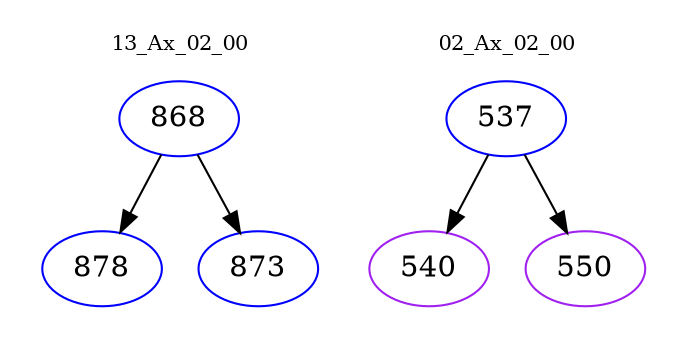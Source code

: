 digraph{
subgraph cluster_0 {
color = white
label = "13_Ax_02_00";
fontsize=10;
T0_868 [label="868", color="blue"]
T0_868 -> T0_878 [color="black"]
T0_878 [label="878", color="blue"]
T0_868 -> T0_873 [color="black"]
T0_873 [label="873", color="blue"]
}
subgraph cluster_1 {
color = white
label = "02_Ax_02_00";
fontsize=10;
T1_537 [label="537", color="blue"]
T1_537 -> T1_540 [color="black"]
T1_540 [label="540", color="purple"]
T1_537 -> T1_550 [color="black"]
T1_550 [label="550", color="purple"]
}
}
